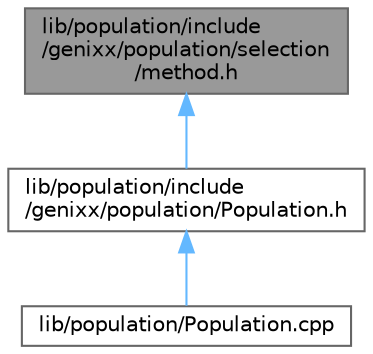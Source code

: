 digraph "lib/population/include/genixx/population/selection/method.h"
{
 // LATEX_PDF_SIZE
  bgcolor="transparent";
  edge [fontname=Helvetica,fontsize=10,labelfontname=Helvetica,labelfontsize=10];
  node [fontname=Helvetica,fontsize=10,shape=box,height=0.2,width=0.4];
  Node1 [label="lib/population/include\l/genixx/population/selection\l/method.h",height=0.2,width=0.4,color="gray40", fillcolor="grey60", style="filled", fontcolor="black",tooltip=" "];
  Node1 -> Node2 [dir="back",color="steelblue1",style="solid"];
  Node2 [label="lib/population/include\l/genixx/population/Population.h",height=0.2,width=0.4,color="grey40", fillcolor="white", style="filled",URL="$Population_8h.html",tooltip=" "];
  Node2 -> Node3 [dir="back",color="steelblue1",style="solid"];
  Node3 [label="lib/population/Population.cpp",height=0.2,width=0.4,color="grey40", fillcolor="white", style="filled",URL="$Population_8cpp.html",tooltip=" "];
}
